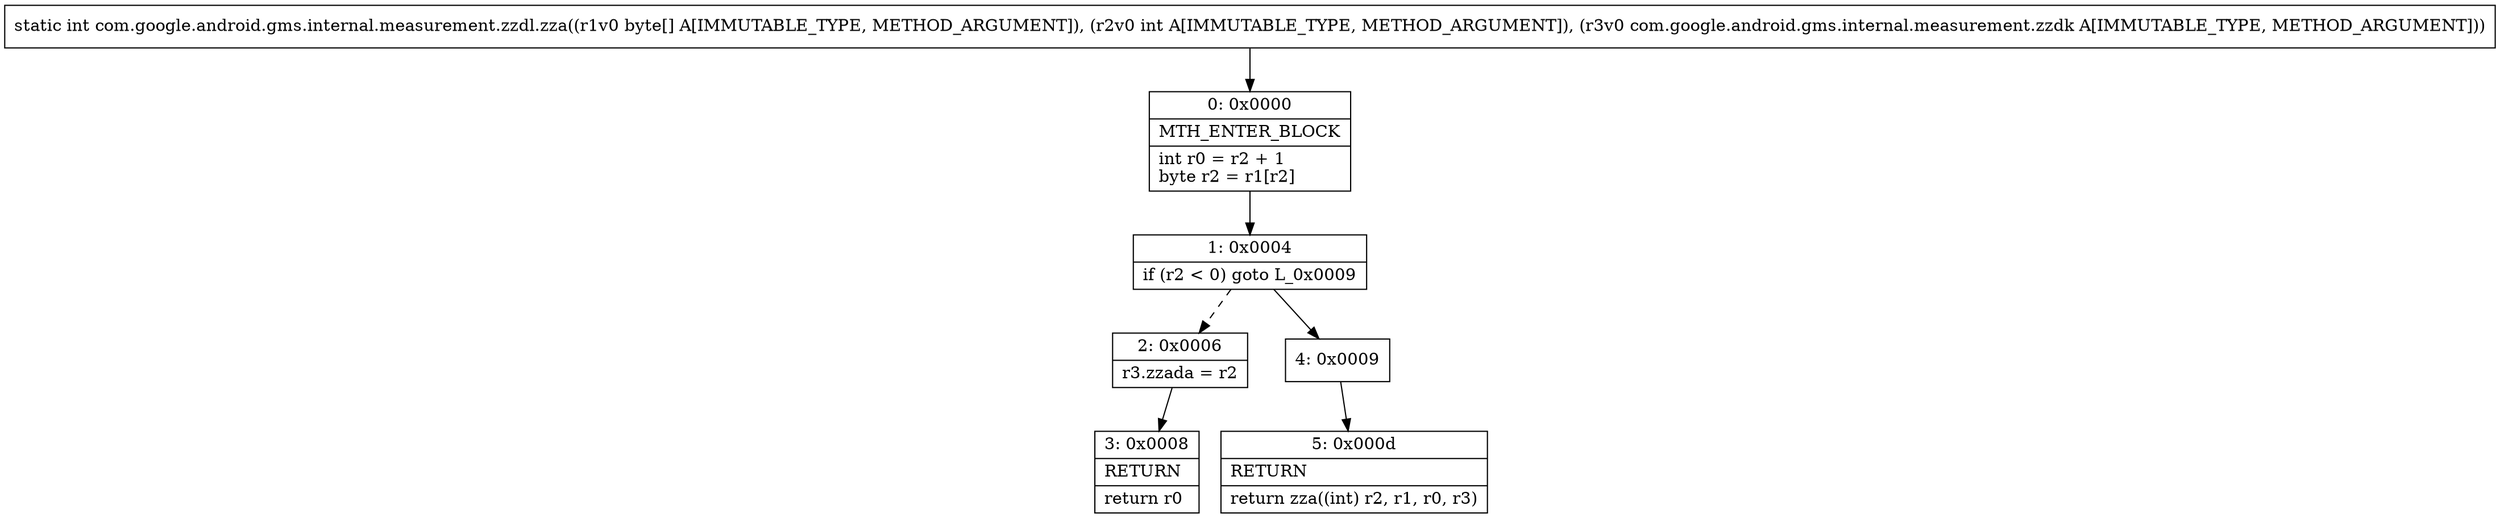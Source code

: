 digraph "CFG forcom.google.android.gms.internal.measurement.zzdl.zza([BILcom\/google\/android\/gms\/internal\/measurement\/zzdk;)I" {
Node_0 [shape=record,label="{0\:\ 0x0000|MTH_ENTER_BLOCK\l|int r0 = r2 + 1\lbyte r2 = r1[r2]\l}"];
Node_1 [shape=record,label="{1\:\ 0x0004|if (r2 \< 0) goto L_0x0009\l}"];
Node_2 [shape=record,label="{2\:\ 0x0006|r3.zzada = r2\l}"];
Node_3 [shape=record,label="{3\:\ 0x0008|RETURN\l|return r0\l}"];
Node_4 [shape=record,label="{4\:\ 0x0009}"];
Node_5 [shape=record,label="{5\:\ 0x000d|RETURN\l|return zza((int) r2, r1, r0, r3)\l}"];
MethodNode[shape=record,label="{static int com.google.android.gms.internal.measurement.zzdl.zza((r1v0 byte[] A[IMMUTABLE_TYPE, METHOD_ARGUMENT]), (r2v0 int A[IMMUTABLE_TYPE, METHOD_ARGUMENT]), (r3v0 com.google.android.gms.internal.measurement.zzdk A[IMMUTABLE_TYPE, METHOD_ARGUMENT])) }"];
MethodNode -> Node_0;
Node_0 -> Node_1;
Node_1 -> Node_2[style=dashed];
Node_1 -> Node_4;
Node_2 -> Node_3;
Node_4 -> Node_5;
}

